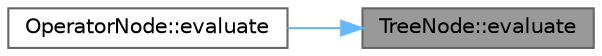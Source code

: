 digraph "TreeNode::evaluate"
{
 // LATEX_PDF_SIZE
  bgcolor="transparent";
  edge [fontname=Helvetica,fontsize=10,labelfontname=Helvetica,labelfontsize=10];
  node [fontname=Helvetica,fontsize=10,shape=box,height=0.2,width=0.4];
  rankdir="RL";
  Node1 [id="Node000001",label="TreeNode::evaluate",height=0.2,width=0.4,color="gray40", fillcolor="grey60", style="filled", fontcolor="black",tooltip="Вычисляет значение узла"];
  Node1 -> Node2 [id="edge1_Node000001_Node000002",dir="back",color="steelblue1",style="solid",tooltip=" "];
  Node2 [id="Node000002",label="OperatorNode::evaluate",height=0.2,width=0.4,color="grey40", fillcolor="white", style="filled",URL="$class_operator_node.html#aadab0f1784323478b7afed2a265cde84",tooltip="Вычисляет результат операции"];
}

